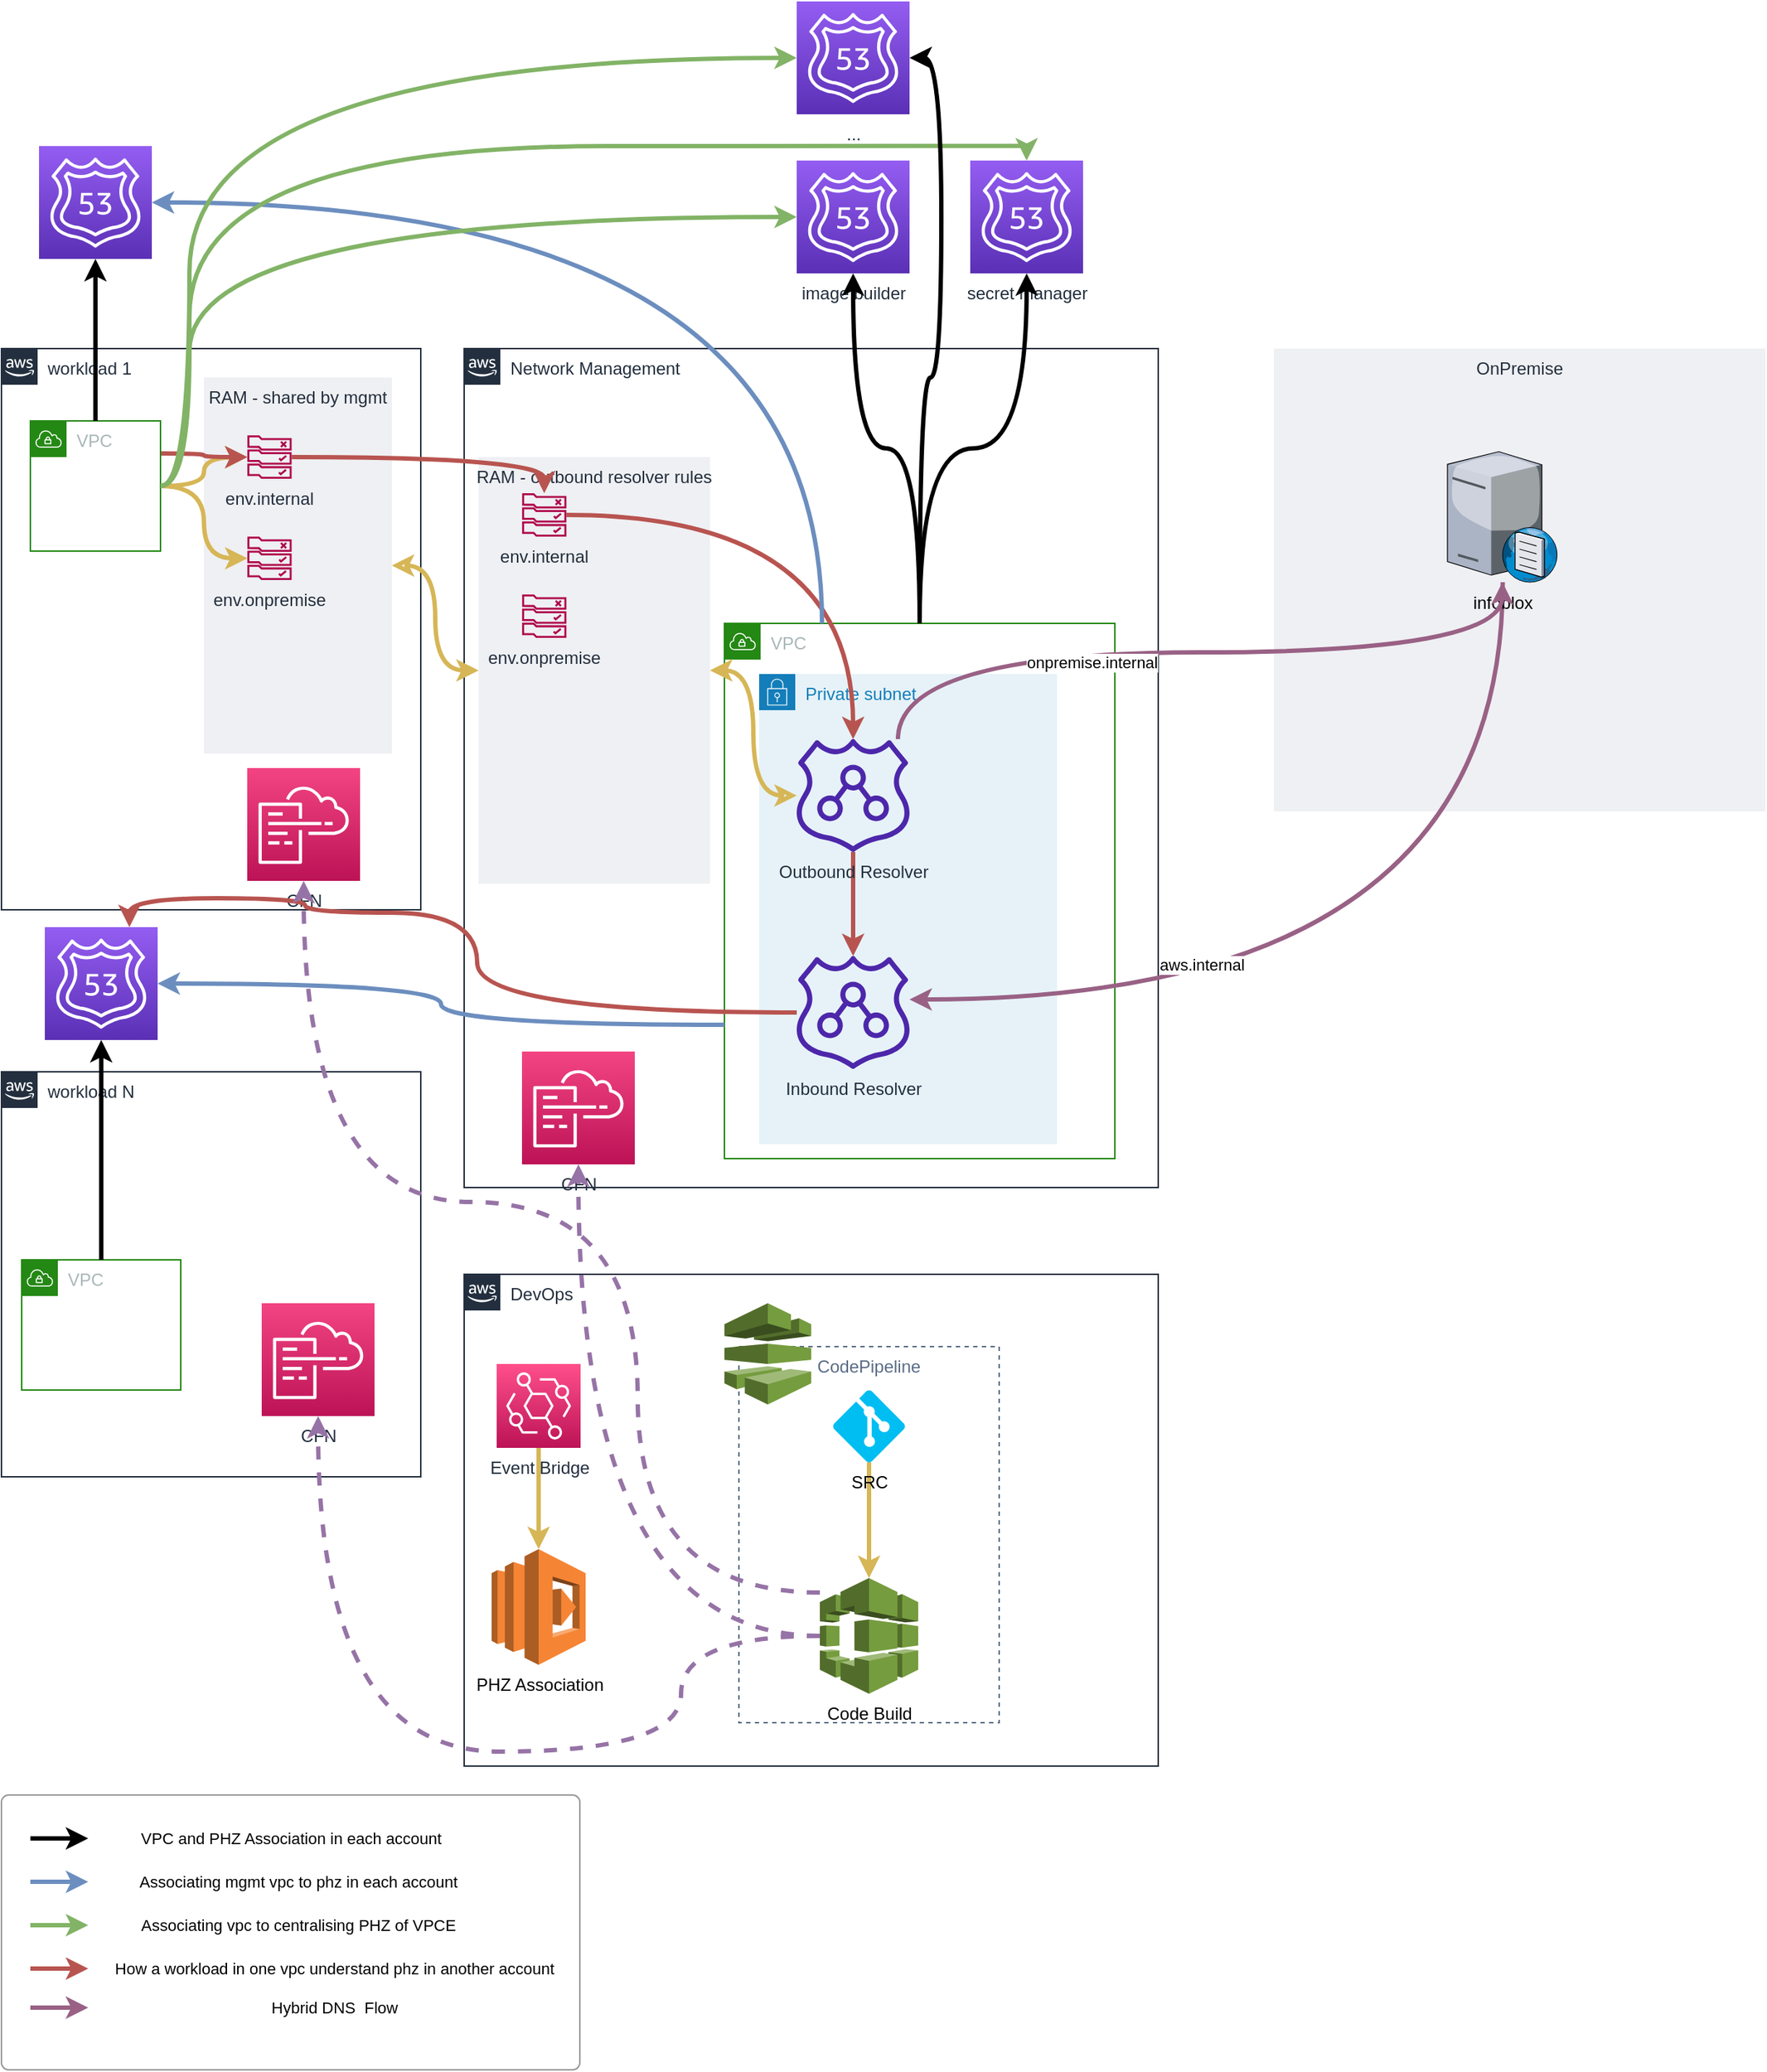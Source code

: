 <mxfile>
    <diagram id="n6fJcraC07NGyU7uhabi" name="Page-1">
        <mxGraphModel dx="684" dy="1614" grid="1" gridSize="10" guides="1" tooltips="1" connect="1" arrows="1" fold="1" page="1" pageScale="1" pageWidth="827" pageHeight="1169" math="0" shadow="0">
            <root>
                <mxCell id="0"/>
                <mxCell id="1" parent="0"/>
                <mxCell id="4" value="workload 1" style="points=[[0,0],[0.25,0],[0.5,0],[0.75,0],[1,0],[1,0.25],[1,0.5],[1,0.75],[1,1],[0.75,1],[0.5,1],[0.25,1],[0,1],[0,0.75],[0,0.5],[0,0.25]];outlineConnect=0;gradientColor=none;html=1;whiteSpace=wrap;fontSize=12;fontStyle=0;container=1;pointerEvents=0;collapsible=0;recursiveResize=0;shape=mxgraph.aws4.group;grIcon=mxgraph.aws4.group_aws_cloud_alt;strokeColor=#232F3E;fillColor=none;verticalAlign=top;align=left;spacingLeft=30;fontColor=#232F3E;dashed=0;" vertex="1" parent="1">
                    <mxGeometry x="10" y="60" width="290" height="388" as="geometry"/>
                </mxCell>
                <mxCell id="23" value="RAM - shared by mgmt" style="fillColor=#EFF0F3;strokeColor=none;dashed=0;verticalAlign=top;fontStyle=0;fontColor=#232F3D;" vertex="1" parent="4">
                    <mxGeometry x="140" y="20" width="130" height="260" as="geometry"/>
                </mxCell>
                <mxCell id="25" style="edgeStyle=orthogonalEdgeStyle;curved=1;html=1;strokeWidth=3;fillColor=#fff2cc;strokeColor=#d6b656;" edge="1" parent="4" source="7">
                    <mxGeometry relative="1" as="geometry">
                        <mxPoint x="170.084" y="75" as="targetPoint"/>
                    </mxGeometry>
                </mxCell>
                <mxCell id="30" style="edgeStyle=orthogonalEdgeStyle;curved=1;html=1;exitX=1;exitY=0.5;exitDx=0;exitDy=0;strokeWidth=3;fillColor=#fff2cc;strokeColor=#d6b656;" edge="1" parent="4" source="7" target="28">
                    <mxGeometry relative="1" as="geometry"/>
                </mxCell>
                <mxCell id="32" style="edgeStyle=orthogonalEdgeStyle;curved=1;html=1;exitX=1;exitY=0.25;exitDx=0;exitDy=0;strokeWidth=3;startArrow=none;startFill=0;fillColor=#f8cecc;strokeColor=#b85450;" edge="1" parent="4" source="7" target="29">
                    <mxGeometry relative="1" as="geometry"/>
                </mxCell>
                <mxCell id="7" value="VPC" style="points=[[0,0],[0.25,0],[0.5,0],[0.75,0],[1,0],[1,0.25],[1,0.5],[1,0.75],[1,1],[0.75,1],[0.5,1],[0.25,1],[0,1],[0,0.75],[0,0.5],[0,0.25]];outlineConnect=0;gradientColor=none;html=1;whiteSpace=wrap;fontSize=12;fontStyle=0;container=1;pointerEvents=0;collapsible=0;recursiveResize=0;shape=mxgraph.aws4.group;grIcon=mxgraph.aws4.group_vpc;strokeColor=#248814;fillColor=none;verticalAlign=top;align=left;spacingLeft=30;fontColor=#AAB7B8;dashed=0;" vertex="1" parent="4">
                    <mxGeometry x="20" y="50" width="90" height="90" as="geometry"/>
                </mxCell>
                <mxCell id="28" value="env.onpremise" style="sketch=0;outlineConnect=0;fontColor=#232F3E;gradientColor=none;fillColor=#B0084D;strokeColor=none;dashed=0;verticalLabelPosition=bottom;verticalAlign=top;align=center;html=1;fontSize=12;fontStyle=0;aspect=fixed;pointerEvents=1;shape=mxgraph.aws4.rule_2;" vertex="1" parent="4">
                    <mxGeometry x="170" y="130" width="30.79" height="30" as="geometry"/>
                </mxCell>
                <mxCell id="29" value="env.internal" style="sketch=0;outlineConnect=0;fontColor=#232F3E;gradientColor=none;fillColor=#B0084D;strokeColor=none;dashed=0;verticalLabelPosition=bottom;verticalAlign=top;align=center;html=1;fontSize=12;fontStyle=0;aspect=fixed;pointerEvents=1;shape=mxgraph.aws4.rule_2;" vertex="1" parent="4">
                    <mxGeometry x="170" y="60" width="30.79" height="30" as="geometry"/>
                </mxCell>
                <mxCell id="65" value="CFN" style="sketch=0;points=[[0,0,0],[0.25,0,0],[0.5,0,0],[0.75,0,0],[1,0,0],[0,1,0],[0.25,1,0],[0.5,1,0],[0.75,1,0],[1,1,0],[0,0.25,0],[0,0.5,0],[0,0.75,0],[1,0.25,0],[1,0.5,0],[1,0.75,0]];points=[[0,0,0],[0.25,0,0],[0.5,0,0],[0.75,0,0],[1,0,0],[0,1,0],[0.25,1,0],[0.5,1,0],[0.75,1,0],[1,1,0],[0,0.25,0],[0,0.5,0],[0,0.75,0],[1,0.25,0],[1,0.5,0],[1,0.75,0]];outlineConnect=0;fontColor=#232F3E;gradientColor=#F34482;gradientDirection=north;fillColor=#BC1356;strokeColor=#ffffff;dashed=0;verticalLabelPosition=bottom;verticalAlign=top;align=center;html=1;fontSize=12;fontStyle=0;aspect=fixed;shape=mxgraph.aws4.resourceIcon;resIcon=mxgraph.aws4.cloudformation;" vertex="1" parent="4">
                    <mxGeometry x="170" y="290" width="78" height="78" as="geometry"/>
                </mxCell>
                <mxCell id="3" value="Network Management" style="points=[[0,0],[0.25,0],[0.5,0],[0.75,0],[1,0],[1,0.25],[1,0.5],[1,0.75],[1,1],[0.75,1],[0.5,1],[0.25,1],[0,1],[0,0.75],[0,0.5],[0,0.25]];outlineConnect=0;gradientColor=none;html=1;whiteSpace=wrap;fontSize=12;fontStyle=0;container=1;pointerEvents=0;collapsible=0;recursiveResize=0;shape=mxgraph.aws4.group;grIcon=mxgraph.aws4.group_aws_cloud_alt;strokeColor=#232F3E;fillColor=none;verticalAlign=top;align=left;spacingLeft=30;fontColor=#232F3E;dashed=0;" vertex="1" parent="1">
                    <mxGeometry x="330" y="60" width="480" height="580" as="geometry"/>
                </mxCell>
                <mxCell id="8" value="VPC" style="points=[[0,0],[0.25,0],[0.5,0],[0.75,0],[1,0],[1,0.25],[1,0.5],[1,0.75],[1,1],[0.75,1],[0.5,1],[0.25,1],[0,1],[0,0.75],[0,0.5],[0,0.25]];outlineConnect=0;gradientColor=none;html=1;whiteSpace=wrap;fontSize=12;fontStyle=0;container=1;pointerEvents=0;collapsible=0;recursiveResize=0;shape=mxgraph.aws4.group;grIcon=mxgraph.aws4.group_vpc;strokeColor=#248814;fillColor=none;verticalAlign=top;align=left;spacingLeft=30;fontColor=#AAB7B8;dashed=0;" vertex="1" parent="3">
                    <mxGeometry x="180" y="190" width="270" height="370" as="geometry"/>
                </mxCell>
                <mxCell id="18" value="Private subnet" style="points=[[0,0],[0.25,0],[0.5,0],[0.75,0],[1,0],[1,0.25],[1,0.5],[1,0.75],[1,1],[0.75,1],[0.5,1],[0.25,1],[0,1],[0,0.75],[0,0.5],[0,0.25]];outlineConnect=0;gradientColor=none;html=1;whiteSpace=wrap;fontSize=12;fontStyle=0;container=1;pointerEvents=0;collapsible=0;recursiveResize=0;shape=mxgraph.aws4.group;grIcon=mxgraph.aws4.group_security_group;grStroke=0;strokeColor=#147EBA;fillColor=#E6F2F8;verticalAlign=top;align=left;spacingLeft=30;fontColor=#147EBA;dashed=0;" vertex="1" parent="8">
                    <mxGeometry x="24" y="35" width="206" height="325" as="geometry"/>
                </mxCell>
                <mxCell id="17" value="Inbound Resolver" style="sketch=0;outlineConnect=0;fontColor=#232F3E;gradientColor=none;fillColor=#4D27AA;strokeColor=none;dashed=0;verticalLabelPosition=bottom;verticalAlign=top;align=center;html=1;fontSize=12;fontStyle=0;aspect=fixed;pointerEvents=1;shape=mxgraph.aws4.route_53_resolver;" vertex="1" parent="18">
                    <mxGeometry x="26" y="195" width="78" height="78" as="geometry"/>
                </mxCell>
                <mxCell id="20" style="edgeStyle=orthogonalEdgeStyle;curved=1;html=1;strokeWidth=3;fillColor=#f8cecc;strokeColor=#b85450;" edge="1" parent="18" source="19" target="17">
                    <mxGeometry relative="1" as="geometry"/>
                </mxCell>
                <mxCell id="19" value="Outbound Resolver" style="sketch=0;outlineConnect=0;fontColor=#232F3E;gradientColor=none;fillColor=#4D27AA;strokeColor=none;dashed=0;verticalLabelPosition=bottom;verticalAlign=top;align=center;html=1;fontSize=12;fontStyle=0;aspect=fixed;pointerEvents=1;shape=mxgraph.aws4.route_53_resolver;" vertex="1" parent="18">
                    <mxGeometry x="26" y="45" width="78" height="78" as="geometry"/>
                </mxCell>
                <mxCell id="21" value="RAM - outbound resolver rules" style="fillColor=#EFF0F3;strokeColor=none;dashed=0;verticalAlign=top;fontStyle=0;fontColor=#232F3D;" vertex="1" parent="3">
                    <mxGeometry x="10" y="75" width="160" height="295" as="geometry"/>
                </mxCell>
                <mxCell id="34" style="edgeStyle=orthogonalEdgeStyle;curved=1;html=1;strokeWidth=3;startArrow=none;startFill=0;fillColor=#f8cecc;strokeColor=#b85450;" edge="1" parent="3" source="22" target="19">
                    <mxGeometry relative="1" as="geometry"/>
                </mxCell>
                <mxCell id="22" value="env.internal" style="sketch=0;outlineConnect=0;fontColor=#232F3E;gradientColor=none;fillColor=#B0084D;strokeColor=none;dashed=0;verticalLabelPosition=bottom;verticalAlign=top;align=center;html=1;fontSize=12;fontStyle=0;aspect=fixed;pointerEvents=1;shape=mxgraph.aws4.rule_2;" vertex="1" parent="3">
                    <mxGeometry x="40" y="100" width="30.79" height="30" as="geometry"/>
                </mxCell>
                <mxCell id="26" style="edgeStyle=orthogonalEdgeStyle;curved=1;html=1;strokeWidth=3;fillColor=#fff2cc;strokeColor=#d6b656;startArrow=classic;startFill=0;" edge="1" parent="3" source="19" target="21">
                    <mxGeometry relative="1" as="geometry"/>
                </mxCell>
                <mxCell id="27" value="env.onpremise" style="sketch=0;outlineConnect=0;fontColor=#232F3E;gradientColor=none;fillColor=#B0084D;strokeColor=none;dashed=0;verticalLabelPosition=bottom;verticalAlign=top;align=center;html=1;fontSize=12;fontStyle=0;aspect=fixed;pointerEvents=1;shape=mxgraph.aws4.rule_2;" vertex="1" parent="3">
                    <mxGeometry x="40" y="170" width="30.79" height="30" as="geometry"/>
                </mxCell>
                <mxCell id="51" value="CFN" style="sketch=0;points=[[0,0,0],[0.25,0,0],[0.5,0,0],[0.75,0,0],[1,0,0],[0,1,0],[0.25,1,0],[0.5,1,0],[0.75,1,0],[1,1,0],[0,0.25,0],[0,0.5,0],[0,0.75,0],[1,0.25,0],[1,0.5,0],[1,0.75,0]];points=[[0,0,0],[0.25,0,0],[0.5,0,0],[0.75,0,0],[1,0,0],[0,1,0],[0.25,1,0],[0.5,1,0],[0.75,1,0],[1,1,0],[0,0.25,0],[0,0.5,0],[0,0.75,0],[1,0.25,0],[1,0.5,0],[1,0.75,0]];outlineConnect=0;fontColor=#232F3E;gradientColor=#F34482;gradientDirection=north;fillColor=#BC1356;strokeColor=#ffffff;dashed=0;verticalLabelPosition=bottom;verticalAlign=top;align=center;html=1;fontSize=12;fontStyle=0;aspect=fixed;shape=mxgraph.aws4.resourceIcon;resIcon=mxgraph.aws4.cloudformation;" vertex="1" parent="3">
                    <mxGeometry x="40" y="486" width="78" height="78" as="geometry"/>
                </mxCell>
                <mxCell id="5" value="workload N" style="points=[[0,0],[0.25,0],[0.5,0],[0.75,0],[1,0],[1,0.25],[1,0.5],[1,0.75],[1,1],[0.75,1],[0.5,1],[0.25,1],[0,1],[0,0.75],[0,0.5],[0,0.25]];outlineConnect=0;gradientColor=none;html=1;whiteSpace=wrap;fontSize=12;fontStyle=0;container=1;pointerEvents=0;collapsible=0;recursiveResize=0;shape=mxgraph.aws4.group;grIcon=mxgraph.aws4.group_aws_cloud_alt;strokeColor=#232F3E;fillColor=none;verticalAlign=top;align=left;spacingLeft=30;fontColor=#232F3E;dashed=0;" vertex="1" parent="1">
                    <mxGeometry x="10" y="560" width="290" height="280" as="geometry"/>
                </mxCell>
                <mxCell id="9" value="VPC" style="points=[[0,0],[0.25,0],[0.5,0],[0.75,0],[1,0],[1,0.25],[1,0.5],[1,0.75],[1,1],[0.75,1],[0.5,1],[0.25,1],[0,1],[0,0.75],[0,0.5],[0,0.25]];outlineConnect=0;gradientColor=none;html=1;whiteSpace=wrap;fontSize=12;fontStyle=0;container=1;pointerEvents=0;collapsible=0;recursiveResize=0;shape=mxgraph.aws4.group;grIcon=mxgraph.aws4.group_vpc;strokeColor=#248814;fillColor=none;verticalAlign=top;align=left;spacingLeft=30;fontColor=#AAB7B8;dashed=0;" vertex="1" parent="5">
                    <mxGeometry x="14" y="130" width="110" height="90" as="geometry"/>
                </mxCell>
                <mxCell id="64" value="CFN" style="sketch=0;points=[[0,0,0],[0.25,0,0],[0.5,0,0],[0.75,0,0],[1,0,0],[0,1,0],[0.25,1,0],[0.5,1,0],[0.75,1,0],[1,1,0],[0,0.25,0],[0,0.5,0],[0,0.75,0],[1,0.25,0],[1,0.5,0],[1,0.75,0]];points=[[0,0,0],[0.25,0,0],[0.5,0,0],[0.75,0,0],[1,0,0],[0,1,0],[0.25,1,0],[0.5,1,0],[0.75,1,0],[1,1,0],[0,0.25,0],[0,0.5,0],[0,0.75,0],[1,0.25,0],[1,0.5,0],[1,0.75,0]];outlineConnect=0;fontColor=#232F3E;gradientColor=#F34482;gradientDirection=north;fillColor=#BC1356;strokeColor=#ffffff;dashed=0;verticalLabelPosition=bottom;verticalAlign=top;align=center;html=1;fontSize=12;fontStyle=0;aspect=fixed;shape=mxgraph.aws4.resourceIcon;resIcon=mxgraph.aws4.cloudformation;" vertex="1" parent="5">
                    <mxGeometry x="180" y="160" width="78" height="78" as="geometry"/>
                </mxCell>
                <mxCell id="2" value="image builder" style="sketch=0;points=[[0,0,0],[0.25,0,0],[0.5,0,0],[0.75,0,0],[1,0,0],[0,1,0],[0.25,1,0],[0.5,1,0],[0.75,1,0],[1,1,0],[0,0.25,0],[0,0.5,0],[0,0.75,0],[1,0.25,0],[1,0.5,0],[1,0.75,0]];outlineConnect=0;fontColor=#232F3E;gradientColor=#945DF2;gradientDirection=north;fillColor=#5A30B5;strokeColor=#ffffff;dashed=0;verticalLabelPosition=bottom;verticalAlign=top;align=center;html=1;fontSize=12;fontStyle=0;aspect=fixed;shape=mxgraph.aws4.resourceIcon;resIcon=mxgraph.aws4.route_53;" vertex="1" parent="1">
                    <mxGeometry x="560" y="-70" width="78" height="78" as="geometry"/>
                </mxCell>
                <mxCell id="10" value="" style="sketch=0;points=[[0,0,0],[0.25,0,0],[0.5,0,0],[0.75,0,0],[1,0,0],[0,1,0],[0.25,1,0],[0.5,1,0],[0.75,1,0],[1,1,0],[0,0.25,0],[0,0.5,0],[0,0.75,0],[1,0.25,0],[1,0.5,0],[1,0.75,0]];outlineConnect=0;fontColor=#232F3E;gradientColor=#945DF2;gradientDirection=north;fillColor=#5A30B5;strokeColor=#ffffff;dashed=0;verticalLabelPosition=bottom;verticalAlign=top;align=center;html=1;fontSize=12;fontStyle=0;aspect=fixed;shape=mxgraph.aws4.resourceIcon;resIcon=mxgraph.aws4.route_53;" vertex="1" parent="1">
                    <mxGeometry x="36" y="-80" width="78" height="78" as="geometry"/>
                </mxCell>
                <mxCell id="11" value="" style="sketch=0;points=[[0,0,0],[0.25,0,0],[0.5,0,0],[0.75,0,0],[1,0,0],[0,1,0],[0.25,1,0],[0.5,1,0],[0.75,1,0],[1,1,0],[0,0.25,0],[0,0.5,0],[0,0.75,0],[1,0.25,0],[1,0.5,0],[1,0.75,0]];outlineConnect=0;fontColor=#232F3E;gradientColor=#945DF2;gradientDirection=north;fillColor=#5A30B5;strokeColor=#ffffff;dashed=0;verticalLabelPosition=bottom;verticalAlign=top;align=center;html=1;fontSize=12;fontStyle=0;aspect=fixed;shape=mxgraph.aws4.resourceIcon;resIcon=mxgraph.aws4.route_53;" vertex="1" parent="1">
                    <mxGeometry x="40" y="460" width="78" height="78" as="geometry"/>
                </mxCell>
                <mxCell id="12" value="" style="endArrow=classic;html=1;exitX=0.25;exitY=0;exitDx=0;exitDy=0;entryX=1;entryY=0.5;entryDx=0;entryDy=0;entryPerimeter=0;strokeWidth=3;edgeStyle=orthogonalEdgeStyle;curved=1;fillColor=#dae8fc;strokeColor=#6c8ebf;" edge="1" parent="1" source="8" target="10">
                    <mxGeometry width="50" height="50" relative="1" as="geometry">
                        <mxPoint x="430" y="270" as="sourcePoint"/>
                        <mxPoint x="480" y="220" as="targetPoint"/>
                    </mxGeometry>
                </mxCell>
                <mxCell id="13" style="edgeStyle=orthogonalEdgeStyle;curved=1;html=1;strokeWidth=3;" edge="1" parent="1" source="8" target="2">
                    <mxGeometry relative="1" as="geometry"/>
                </mxCell>
                <mxCell id="14" style="edgeStyle=orthogonalEdgeStyle;curved=1;html=1;strokeWidth=3;exitX=0;exitY=0.75;exitDx=0;exitDy=0;fillColor=#dae8fc;strokeColor=#6c8ebf;" edge="1" parent="1" source="8" target="11">
                    <mxGeometry relative="1" as="geometry">
                        <mxPoint x="210" y="390" as="targetPoint"/>
                    </mxGeometry>
                </mxCell>
                <mxCell id="15" style="edgeStyle=orthogonalEdgeStyle;curved=1;html=1;strokeWidth=3;" edge="1" parent="1" source="7" target="10">
                    <mxGeometry relative="1" as="geometry"/>
                </mxCell>
                <mxCell id="16" style="edgeStyle=orthogonalEdgeStyle;curved=1;html=1;exitX=0.5;exitY=0;exitDx=0;exitDy=0;entryX=0.5;entryY=1;entryDx=0;entryDy=0;entryPerimeter=0;strokeWidth=3;" edge="1" parent="1" source="9" target="11">
                    <mxGeometry relative="1" as="geometry"/>
                </mxCell>
                <mxCell id="31" style="edgeStyle=orthogonalEdgeStyle;curved=1;html=1;strokeWidth=3;startArrow=classic;startFill=0;fillColor=#fff2cc;strokeColor=#d6b656;" edge="1" parent="1" source="23" target="21">
                    <mxGeometry relative="1" as="geometry"/>
                </mxCell>
                <mxCell id="33" style="edgeStyle=orthogonalEdgeStyle;curved=1;html=1;strokeWidth=3;startArrow=none;startFill=0;fillColor=#f8cecc;strokeColor=#b85450;" edge="1" parent="1" source="29" target="22">
                    <mxGeometry relative="1" as="geometry"/>
                </mxCell>
                <mxCell id="35" style="edgeStyle=orthogonalEdgeStyle;curved=1;html=1;entryX=0.75;entryY=0;entryDx=0;entryDy=0;entryPerimeter=0;strokeWidth=3;startArrow=none;startFill=0;fillColor=#f8cecc;strokeColor=#b85450;" edge="1" parent="1" source="17" target="11">
                    <mxGeometry relative="1" as="geometry">
                        <Array as="points">
                            <mxPoint x="339" y="519"/>
                            <mxPoint x="339" y="450"/>
                            <mxPoint x="220" y="450"/>
                            <mxPoint x="220" y="440"/>
                        </Array>
                    </mxGeometry>
                </mxCell>
                <mxCell id="36" value="DevOps" style="points=[[0,0],[0.25,0],[0.5,0],[0.75,0],[1,0],[1,0.25],[1,0.5],[1,0.75],[1,1],[0.75,1],[0.5,1],[0.25,1],[0,1],[0,0.75],[0,0.5],[0,0.25]];outlineConnect=0;gradientColor=none;html=1;whiteSpace=wrap;fontSize=12;fontStyle=0;container=1;pointerEvents=0;collapsible=0;recursiveResize=0;shape=mxgraph.aws4.group;grIcon=mxgraph.aws4.group_aws_cloud_alt;strokeColor=#232F3E;fillColor=none;verticalAlign=top;align=left;spacingLeft=30;fontColor=#232F3E;dashed=0;" vertex="1" parent="1">
                    <mxGeometry x="330" y="700" width="480" height="340" as="geometry"/>
                </mxCell>
                <mxCell id="37" value="CodePipeline" style="fillColor=none;strokeColor=#5A6C86;dashed=1;verticalAlign=top;fontStyle=0;fontColor=#5A6C86;" vertex="1" parent="36">
                    <mxGeometry x="190" y="50" width="180" height="260" as="geometry"/>
                </mxCell>
                <mxCell id="38" value="" style="outlineConnect=0;dashed=0;verticalLabelPosition=bottom;verticalAlign=top;align=center;html=1;shape=mxgraph.aws3.codepipeline;fillColor=#759C3E;gradientColor=none;" vertex="1" parent="36">
                    <mxGeometry x="180" y="20" width="60" height="70" as="geometry"/>
                </mxCell>
                <mxCell id="39" value="Code Build" style="outlineConnect=0;dashed=0;verticalLabelPosition=bottom;verticalAlign=top;align=center;html=1;shape=mxgraph.aws3.codebuild;fillColor=#759C3E;gradientColor=none;" vertex="1" parent="36">
                    <mxGeometry x="246" y="210" width="68" height="80" as="geometry"/>
                </mxCell>
                <mxCell id="69" style="edgeStyle=orthogonalEdgeStyle;curved=1;html=1;strokeWidth=3;startArrow=none;startFill=0;fillColor=#fff2cc;strokeColor=#d6b656;" edge="1" parent="36" source="40" target="39">
                    <mxGeometry relative="1" as="geometry"/>
                </mxCell>
                <mxCell id="40" value="SRC" style="verticalLabelPosition=bottom;html=1;verticalAlign=top;align=center;strokeColor=none;fillColor=#00BEF2;shape=mxgraph.azure.git_repository;" vertex="1" parent="36">
                    <mxGeometry x="255" y="80" width="50" height="50" as="geometry"/>
                </mxCell>
                <mxCell id="41" value="PHZ Association" style="outlineConnect=0;dashed=0;verticalLabelPosition=bottom;verticalAlign=top;align=center;html=1;shape=mxgraph.aws3.lambda;fillColor=#F58534;gradientColor=none;" vertex="1" parent="36">
                    <mxGeometry x="19" y="190" width="65" height="80" as="geometry"/>
                </mxCell>
                <mxCell id="43" style="edgeStyle=orthogonalEdgeStyle;curved=1;html=1;strokeWidth=3;startArrow=none;startFill=0;fillColor=#fff2cc;strokeColor=#d6b656;" edge="1" parent="36" source="42" target="41">
                    <mxGeometry relative="1" as="geometry"/>
                </mxCell>
                <mxCell id="42" value="Event Bridge" style="sketch=0;points=[[0,0,0],[0.25,0,0],[0.5,0,0],[0.75,0,0],[1,0,0],[0,1,0],[0.25,1,0],[0.5,1,0],[0.75,1,0],[1,1,0],[0,0.25,0],[0,0.5,0],[0,0.75,0],[1,0.25,0],[1,0.5,0],[1,0.75,0]];outlineConnect=0;fontColor=#232F3E;gradientColor=#FF4F8B;gradientDirection=north;fillColor=#BC1356;strokeColor=#ffffff;dashed=0;verticalLabelPosition=bottom;verticalAlign=top;align=center;html=1;fontSize=12;fontStyle=0;aspect=fixed;shape=mxgraph.aws4.resourceIcon;resIcon=mxgraph.aws4.eventbridge;" vertex="1" parent="36">
                    <mxGeometry x="22.5" y="62" width="58" height="58" as="geometry"/>
                </mxCell>
                <mxCell id="44" value="secret manager" style="sketch=0;points=[[0,0,0],[0.25,0,0],[0.5,0,0],[0.75,0,0],[1,0,0],[0,1,0],[0.25,1,0],[0.5,1,0],[0.75,1,0],[1,1,0],[0,0.25,0],[0,0.5,0],[0,0.75,0],[1,0.25,0],[1,0.5,0],[1,0.75,0]];outlineConnect=0;fontColor=#232F3E;gradientColor=#945DF2;gradientDirection=north;fillColor=#5A30B5;strokeColor=#ffffff;dashed=0;verticalLabelPosition=bottom;verticalAlign=top;align=center;html=1;fontSize=12;fontStyle=0;aspect=fixed;shape=mxgraph.aws4.resourceIcon;resIcon=mxgraph.aws4.route_53;" vertex="1" parent="1">
                    <mxGeometry x="680" y="-70" width="78" height="78" as="geometry"/>
                </mxCell>
                <mxCell id="45" value="..." style="sketch=0;points=[[0,0,0],[0.25,0,0],[0.5,0,0],[0.75,0,0],[1,0,0],[0,1,0],[0.25,1,0],[0.5,1,0],[0.75,1,0],[1,1,0],[0,0.25,0],[0,0.5,0],[0,0.75,0],[1,0.25,0],[1,0.5,0],[1,0.75,0]];outlineConnect=0;fontColor=#232F3E;gradientColor=#945DF2;gradientDirection=north;fillColor=#5A30B5;strokeColor=#ffffff;dashed=0;verticalLabelPosition=bottom;verticalAlign=top;align=center;html=1;fontSize=12;fontStyle=0;aspect=fixed;shape=mxgraph.aws4.resourceIcon;resIcon=mxgraph.aws4.route_53;" vertex="1" parent="1">
                    <mxGeometry x="560" y="-180" width="78" height="78" as="geometry"/>
                </mxCell>
                <mxCell id="46" style="edgeStyle=orthogonalEdgeStyle;curved=1;html=1;entryX=0;entryY=0.5;entryDx=0;entryDy=0;entryPerimeter=0;strokeWidth=3;startArrow=none;startFill=0;fillColor=#d5e8d4;strokeColor=#82b366;" edge="1" parent="1" source="7" target="2">
                    <mxGeometry relative="1" as="geometry">
                        <Array as="points">
                            <mxPoint x="140" y="155"/>
                            <mxPoint x="140" y="-31"/>
                        </Array>
                    </mxGeometry>
                </mxCell>
                <mxCell id="47" style="edgeStyle=orthogonalEdgeStyle;curved=1;html=1;entryX=0.5;entryY=0;entryDx=0;entryDy=0;entryPerimeter=0;strokeWidth=3;startArrow=none;startFill=0;fillColor=#d5e8d4;strokeColor=#82b366;" edge="1" parent="1" source="7" target="44">
                    <mxGeometry relative="1" as="geometry">
                        <Array as="points">
                            <mxPoint x="140" y="155"/>
                            <mxPoint x="140" y="-80"/>
                            <mxPoint x="719" y="-80"/>
                        </Array>
                    </mxGeometry>
                </mxCell>
                <mxCell id="48" style="edgeStyle=orthogonalEdgeStyle;curved=1;html=1;strokeWidth=3;startArrow=none;startFill=0;entryX=0;entryY=0.5;entryDx=0;entryDy=0;entryPerimeter=0;fillColor=#d5e8d4;strokeColor=#82b366;" edge="1" parent="1" source="7" target="45">
                    <mxGeometry relative="1" as="geometry">
                        <mxPoint x="790" y="-80" as="targetPoint"/>
                        <Array as="points">
                            <mxPoint x="140" y="155"/>
                            <mxPoint x="140" y="-141"/>
                        </Array>
                    </mxGeometry>
                </mxCell>
                <mxCell id="49" style="edgeStyle=orthogonalEdgeStyle;curved=1;html=1;strokeWidth=3;startArrow=none;startFill=0;" edge="1" parent="1" source="8" target="44">
                    <mxGeometry relative="1" as="geometry"/>
                </mxCell>
                <mxCell id="50" style="edgeStyle=orthogonalEdgeStyle;curved=1;html=1;entryX=1;entryY=0.5;entryDx=0;entryDy=0;entryPerimeter=0;strokeWidth=3;startArrow=none;startFill=0;" edge="1" parent="1" source="8" target="45">
                    <mxGeometry relative="1" as="geometry">
                        <Array as="points">
                            <mxPoint x="645" y="80"/>
                            <mxPoint x="660" y="80"/>
                            <mxPoint x="660" y="-141"/>
                        </Array>
                    </mxGeometry>
                </mxCell>
                <mxCell id="66" style="edgeStyle=orthogonalEdgeStyle;curved=1;html=1;strokeWidth=3;startArrow=none;startFill=0;dashed=1;fillColor=#e1d5e7;strokeColor=#9673a6;" edge="1" parent="1" source="39" target="51">
                    <mxGeometry relative="1" as="geometry"/>
                </mxCell>
                <mxCell id="67" style="edgeStyle=orthogonalEdgeStyle;curved=1;html=1;dashed=1;strokeWidth=3;startArrow=none;startFill=0;fillColor=#e1d5e7;strokeColor=#9673a6;exitX=0;exitY=0.5;exitDx=0;exitDy=0;exitPerimeter=0;" edge="1" parent="1" source="39" target="64">
                    <mxGeometry relative="1" as="geometry">
                        <Array as="points">
                            <mxPoint x="480" y="950"/>
                            <mxPoint x="480" y="1030"/>
                            <mxPoint x="229" y="1030"/>
                        </Array>
                    </mxGeometry>
                </mxCell>
                <mxCell id="68" style="edgeStyle=orthogonalEdgeStyle;curved=1;html=1;dashed=1;strokeWidth=3;startArrow=none;startFill=0;fillColor=#e1d5e7;strokeColor=#9673a6;" edge="1" parent="1" source="39" target="65">
                    <mxGeometry relative="1" as="geometry">
                        <Array as="points">
                            <mxPoint x="450" y="920"/>
                            <mxPoint x="450" y="650"/>
                            <mxPoint x="219" y="650"/>
                        </Array>
                    </mxGeometry>
                </mxCell>
                <mxCell id="70" value="" style="html=1;shadow=0;dashed=0;shape=mxgraph.bootstrap.rrect;rSize=5;strokeColor=#999999;strokeWidth=1;fillColor=#FFFFFF;fontColor=#6C767D;whiteSpace=wrap;align=left;verticalAlign=middle;spacingLeft=10;fontSize=14;spacing=10;" vertex="1" parent="1">
                    <mxGeometry x="10" y="1060" width="400" height="190" as="geometry"/>
                </mxCell>
                <mxCell id="72" value="" style="endArrow=classic;html=1;strokeWidth=3;curved=1;" edge="1" parent="1">
                    <mxGeometry width="50" height="50" relative="1" as="geometry">
                        <mxPoint x="30" y="1090" as="sourcePoint"/>
                        <mxPoint x="70" y="1090" as="targetPoint"/>
                        <Array as="points">
                            <mxPoint x="40" y="1090"/>
                        </Array>
                    </mxGeometry>
                </mxCell>
                <mxCell id="73" value="VPC and PHZ Association in each account&lt;br&gt;" style="edgeLabel;html=1;align=center;verticalAlign=middle;resizable=0;points=[];" vertex="1" connectable="0" parent="72">
                    <mxGeometry y="-3" relative="1" as="geometry">
                        <mxPoint x="160" y="-3" as="offset"/>
                    </mxGeometry>
                </mxCell>
                <mxCell id="74" value="" style="endArrow=classic;html=1;strokeWidth=3;curved=1;fillColor=#d5e8d4;strokeColor=#82b366;" edge="1" parent="1">
                    <mxGeometry width="50" height="50" relative="1" as="geometry">
                        <mxPoint x="30" y="1150" as="sourcePoint"/>
                        <mxPoint x="70" y="1150" as="targetPoint"/>
                        <Array as="points">
                            <mxPoint x="40" y="1150"/>
                        </Array>
                    </mxGeometry>
                </mxCell>
                <mxCell id="75" value="Associating vpc to centralising PHZ of VPCE" style="edgeLabel;html=1;align=center;verticalAlign=middle;resizable=0;points=[];" vertex="1" connectable="0" parent="74">
                    <mxGeometry y="-3" relative="1" as="geometry">
                        <mxPoint x="165" y="-3" as="offset"/>
                    </mxGeometry>
                </mxCell>
                <mxCell id="76" value="" style="endArrow=classic;html=1;strokeWidth=3;curved=1;fillColor=#f8cecc;strokeColor=#b85450;" edge="1" parent="1">
                    <mxGeometry width="50" height="50" relative="1" as="geometry">
                        <mxPoint x="30" y="1180" as="sourcePoint"/>
                        <mxPoint x="70" y="1180" as="targetPoint"/>
                        <Array as="points">
                            <mxPoint x="40" y="1180"/>
                        </Array>
                    </mxGeometry>
                </mxCell>
                <mxCell id="77" value="How a workload in one vpc understand phz in another account" style="edgeLabel;html=1;align=center;verticalAlign=middle;resizable=0;points=[];" vertex="1" connectable="0" parent="76">
                    <mxGeometry y="-3" relative="1" as="geometry">
                        <mxPoint x="190" y="-3" as="offset"/>
                    </mxGeometry>
                </mxCell>
                <mxCell id="78" value="" style="endArrow=classic;html=1;strokeWidth=3;curved=1;fillColor=#dae8fc;strokeColor=#6c8ebf;" edge="1" parent="1">
                    <mxGeometry width="50" height="50" relative="1" as="geometry">
                        <mxPoint x="30" y="1120" as="sourcePoint"/>
                        <mxPoint x="70" y="1120" as="targetPoint"/>
                        <Array as="points">
                            <mxPoint x="40" y="1120"/>
                        </Array>
                    </mxGeometry>
                </mxCell>
                <mxCell id="79" value="Associating mgmt vpc to phz in each account" style="edgeLabel;html=1;align=center;verticalAlign=middle;resizable=0;points=[];" vertex="1" connectable="0" parent="78">
                    <mxGeometry y="-3" relative="1" as="geometry">
                        <mxPoint x="165" y="-3" as="offset"/>
                    </mxGeometry>
                </mxCell>
                <mxCell id="80" value="OnPremise" style="fillColor=#EFF0F3;strokeColor=none;dashed=0;verticalAlign=top;fontStyle=0;fontColor=#232F3D;" vertex="1" parent="1">
                    <mxGeometry x="890" y="60" width="340" height="320" as="geometry"/>
                </mxCell>
                <mxCell id="83" style="edgeStyle=orthogonalEdgeStyle;curved=1;html=1;strokeWidth=3;startArrow=none;startFill=0;fillColor=#e6d0de;gradientColor=#d5739d;strokeColor=#996185;" edge="1" parent="1" source="81" target="17">
                    <mxGeometry relative="1" as="geometry">
                        <Array as="points">
                            <mxPoint x="1048" y="510"/>
                        </Array>
                    </mxGeometry>
                </mxCell>
                <mxCell id="84" value="aws.internal" style="edgeLabel;html=1;align=center;verticalAlign=middle;resizable=0;points=[];" vertex="1" connectable="0" parent="83">
                    <mxGeometry x="0.422" y="-24" relative="1" as="geometry">
                        <mxPoint as="offset"/>
                    </mxGeometry>
                </mxCell>
                <mxCell id="81" value="infoblox" style="verticalLabelPosition=bottom;sketch=0;aspect=fixed;html=1;verticalAlign=top;strokeColor=none;align=center;outlineConnect=0;shape=mxgraph.citrix.dns_server;" vertex="1" parent="1">
                    <mxGeometry x="1010" y="129" width="76.5" height="92.5" as="geometry"/>
                </mxCell>
                <mxCell id="82" style="edgeStyle=orthogonalEdgeStyle;curved=1;html=1;strokeWidth=3;startArrow=none;startFill=0;fillColor=#e6d0de;strokeColor=#996185;gradientColor=#d5739d;" edge="1" parent="1" source="19" target="81">
                    <mxGeometry relative="1" as="geometry">
                        <Array as="points">
                            <mxPoint x="630" y="270"/>
                            <mxPoint x="1048" y="270"/>
                        </Array>
                    </mxGeometry>
                </mxCell>
                <mxCell id="85" value="onpremise.internal" style="edgeLabel;html=1;align=center;verticalAlign=middle;resizable=0;points=[];" vertex="1" connectable="0" parent="82">
                    <mxGeometry x="-0.263" y="-7" relative="1" as="geometry">
                        <mxPoint as="offset"/>
                    </mxGeometry>
                </mxCell>
                <mxCell id="86" value="" style="endArrow=classic;html=1;strokeWidth=3;curved=1;fillColor=#e6d0de;strokeColor=#996185;gradientColor=#d5739d;" edge="1" parent="1">
                    <mxGeometry width="50" height="50" relative="1" as="geometry">
                        <mxPoint x="30" y="1207" as="sourcePoint"/>
                        <mxPoint x="70" y="1207" as="targetPoint"/>
                        <Array as="points">
                            <mxPoint x="40" y="1207"/>
                        </Array>
                    </mxGeometry>
                </mxCell>
                <mxCell id="87" value="Hybrid DNS&amp;nbsp; Flow" style="edgeLabel;html=1;align=center;verticalAlign=middle;resizable=0;points=[];" vertex="1" connectable="0" parent="86">
                    <mxGeometry y="-3" relative="1" as="geometry">
                        <mxPoint x="190" y="-3" as="offset"/>
                    </mxGeometry>
                </mxCell>
            </root>
        </mxGraphModel>
    </diagram>
</mxfile>